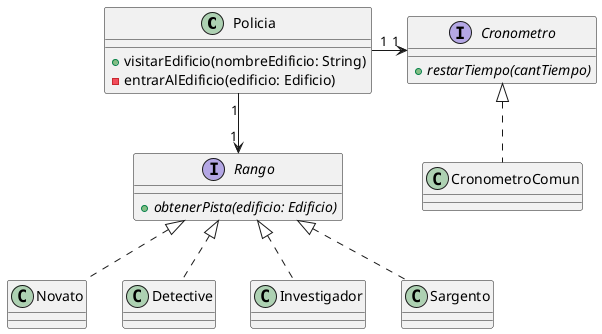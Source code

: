 @startuml

class Policia {
    + visitarEdificio(nombreEdificio: String)
    - entrarAlEdificio(edificio: Edificio)
}

Policia "1" -> "1" Cronometro

interface Cronometro {
    + {abstract} restarTiempo(cantTiempo)
}

class CronometroComun implements Cronometro

Policia "1" --> "1" Rango

interface Rango {
    + {abstract}obtenerPista(edificio: Edificio)
}

class Novato implements Rango
class Detective implements Rango
class Investigador implements Rango
class Sargento implements Rango

@enduml
